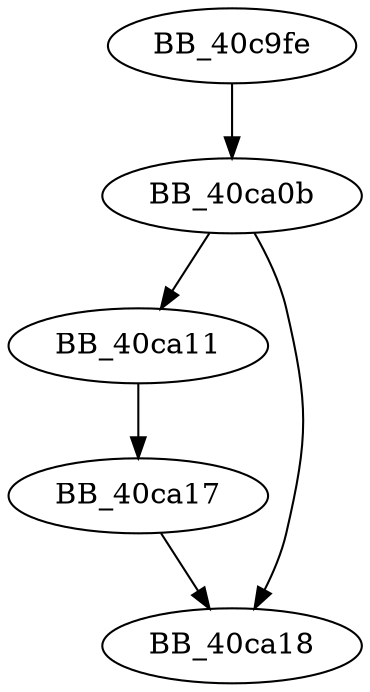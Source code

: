 DiGraph sub_40C9FE{
BB_40c9fe->BB_40ca0b
BB_40ca0b->BB_40ca11
BB_40ca0b->BB_40ca18
BB_40ca11->BB_40ca17
BB_40ca17->BB_40ca18
}
